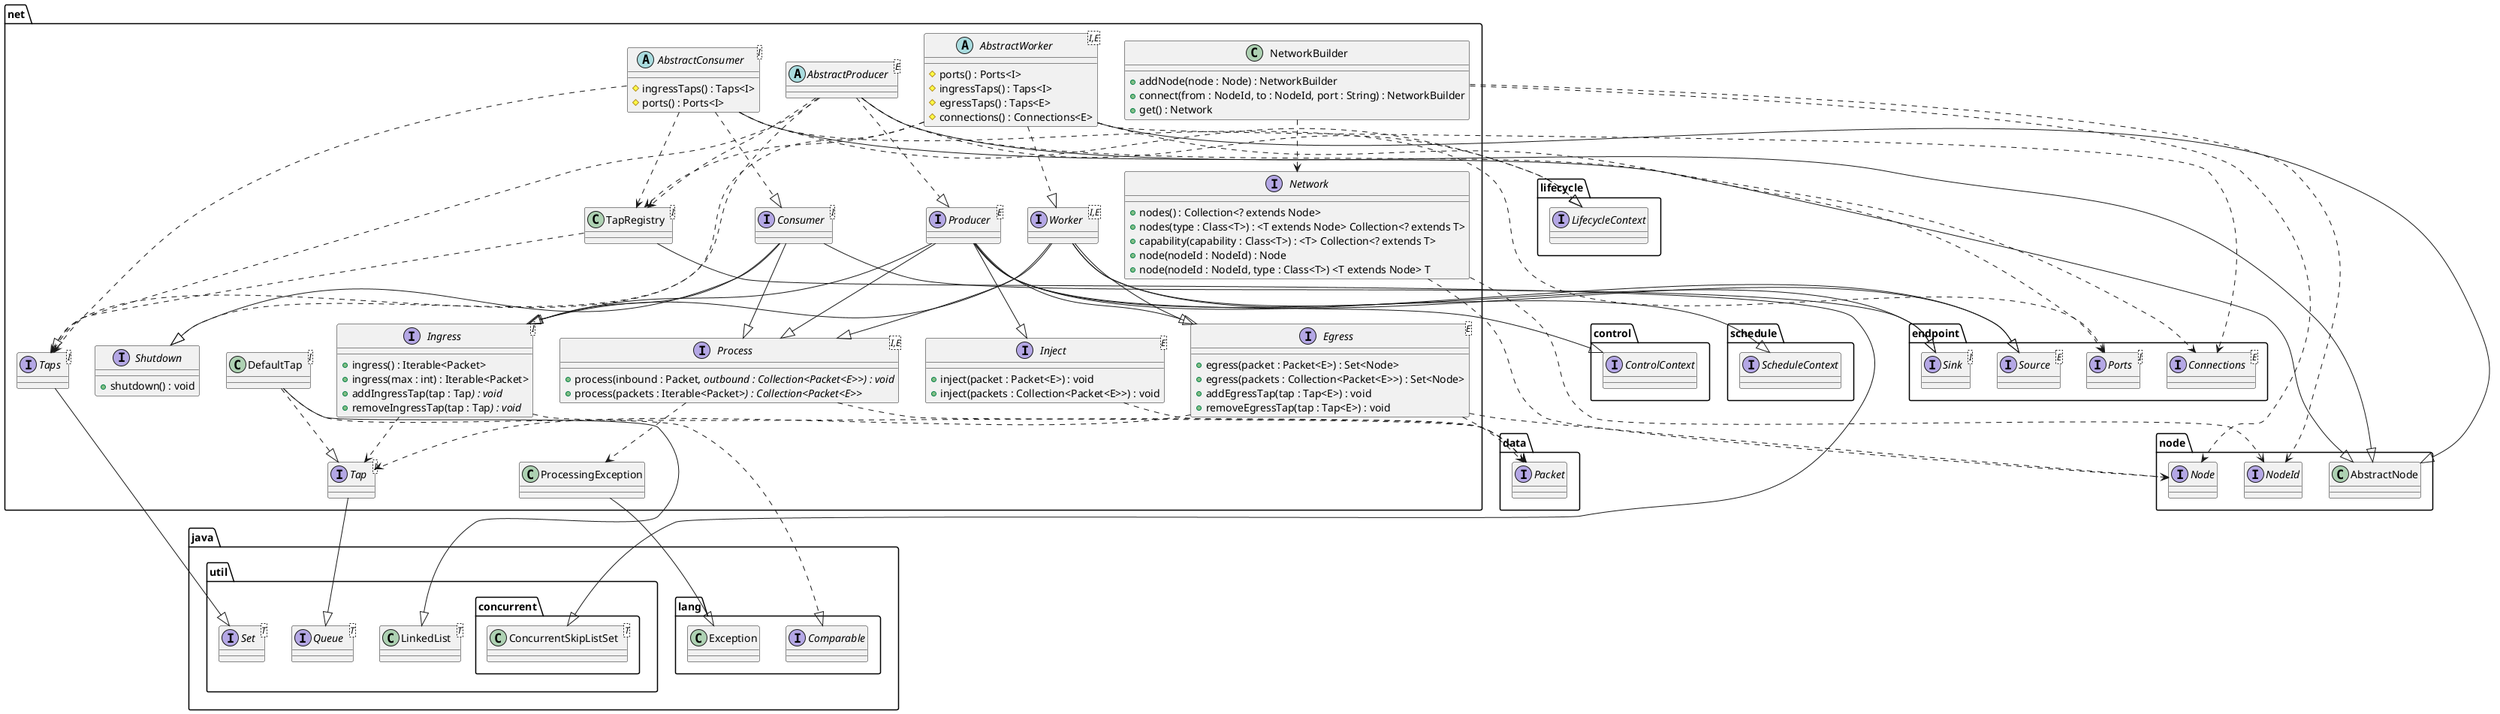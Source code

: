 @startuml
package net {
    abstract AbstractConsumer<I> {
        #ingressTaps() : Taps<I>
        #ports() : Ports<I>
    }

    abstract AbstractProducer<E> {
    }

    abstract AbstractWorker<I,E> {
        #ports() : Ports<I>
        #ingressTaps() : Taps<I>
        #egressTaps() : Taps<E>
        #connections() : Connections<E>
    }

    interface Consumer<I> {
    }

    class DefaultTap<I> {
    }

    interface Egress<E> {
        +egress(packet : Packet<E>) : Set<Node>
        +egress(packets : Collection<Packet<E>>) : Set<Node>
        +addEgressTap(tap : Tap<E>) : void
        +removeEgressTap(tap : Tap<E>) : void
    }

    interface Ingress<I> {
        +ingress() : Iterable<Packet<I>>
        +ingress(max : int) : Iterable<Packet<I>>
        +addIngressTap(tap : Tap<I>) : void
        +removeIngressTap(tap : Tap<I>) : void
    }

    interface Inject<E> {
        +inject(packet : Packet<E>) : void
        +inject(packets : Collection<Packet<E>>) : void
    }

    class NetworkBuilder {
        +addNode(node : Node) : NetworkBuilder
        +connect(from : NodeId, to : NodeId, port : String) : NetworkBuilder
        +get() : Network
    }

    interface Network {
        +nodes() : Collection<? extends Node>
        +nodes(type : Class<T>) : <T extends Node> Collection<? extends T>
        +capability(capability : Class<T>) : <T> Collection<? extends T>
        +node(nodeId : NodeId) : Node
        +node(nodeId : NodeId, type : Class<T>) <T extends Node> T
    }

    class ProcessingException {
    }

    interface Process<I,E> {
        +process(inbound : Packet<I>, outbound : Collection<Packet<E>>) : void
        +process(packets : Iterable<Packet<I>>) : Collection<Packet<E>>
    }

    interface Producer<E> {
    }

    interface Shutdown {
        +shutdown() : void
    }

    interface Tap<I> {
    }

    class TapRegistry<I> {
    }

    interface Taps<I> {
    }

    interface Worker<I,E> {
    }
}

package control {
    interface ControlContext
}

package data {
    interface Packet
}

package endpoint {
    interface Connections<E>
    interface Ports<I>
    interface Source<E>
    interface Sink<I>
}

package lifecycle {
    interface LifecycleContext
}

package node {
    class AbstractNode
    interface Node
    interface NodeId
}

package schedule {
    interface ScheduleContext
}

package java.lang {
    interface Comparable
    class Exception
}

package java.util {
    class LinkedList<T>
    interface Queue<T>
    interface Set<T>
}

package java.util.concurrent {
    class ConcurrentSkipListSet<T>
}

AbstractConsumer --|> AbstractNode
AbstractConsumer ..|> Consumer
AbstractConsumer ..|> LifecycleContext
AbstractConsumer ..> Ports
AbstractConsumer ..> Taps
AbstractConsumer ..> TapRegistry

AbstractProducer --|> AbstractNode
AbstractProducer ..|> Producer
AbstractProducer ..|> LifecycleContext
AbstractProducer ..|> Shutdown
AbstractProducer ..> Connections
AbstractProducer ..> Taps
AbstractProducer ..> TapRegistry

AbstractWorker --|> AbstractNode
AbstractWorker ..|> Worker
AbstractWorker ..> Connections
AbstractWorker ..> Ports
AbstractWorker ..> Taps
AbstractWorker ..> TapRegistry

Consumer --|> Ingress
Consumer --|> Process
Consumer --|> Shutdown
Consumer --|> Sink

DefaultTap --|> LinkedList
DefaultTap ..|> Tap
DefaultTap ..|> Comparable

Egress ..> Packet
Egress ..> Node
Egress ..> Tap

Ingress ..> Packet
Ingress ..> Tap

Inject ..> Packet

NetworkBuilder ..> Node
NetworkBuilder ..> Network
NetworkBuilder ..> NodeId

Network ..> Node
Network ..> NodeId

ProcessingException --|> Exception

Process ..> Packet
Process ..> ProcessingException

Producer --|> Source
Producer --|> Inject
Producer --|> Ingress
Producer --|> Process
Producer --|> Egress
Producer --|> ScheduleContext
Producer --|> ControlContext

Tap --|> Queue

TapRegistry --|> ConcurrentSkipListSet
TapRegistry ..|> Taps

Taps --|> Set

Worker --|> Sink
Worker --|> Ingress
Worker --|> Process
Worker --|> Egress
Worker --|> Source

@enduml